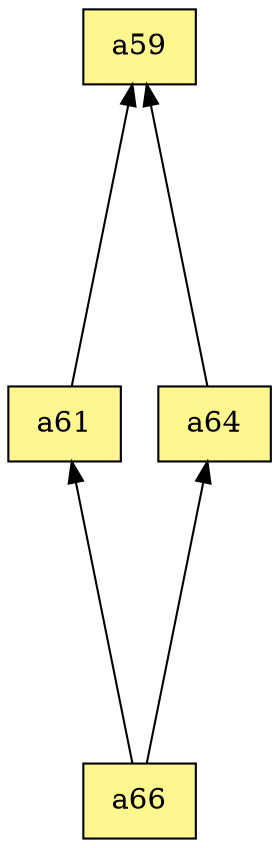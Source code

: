 digraph G {
rankdir=BT;ranksep="2.0";
"a61" [shape=record,fillcolor=khaki1,style=filled,label="{a61}"];
"a59" [shape=record,fillcolor=khaki1,style=filled,label="{a59}"];
"a66" [shape=record,fillcolor=khaki1,style=filled,label="{a66}"];
"a64" [shape=record,fillcolor=khaki1,style=filled,label="{a64}"];
"a61" -> "a59"
"a66" -> "a61"
"a66" -> "a64"
"a64" -> "a59"
}
